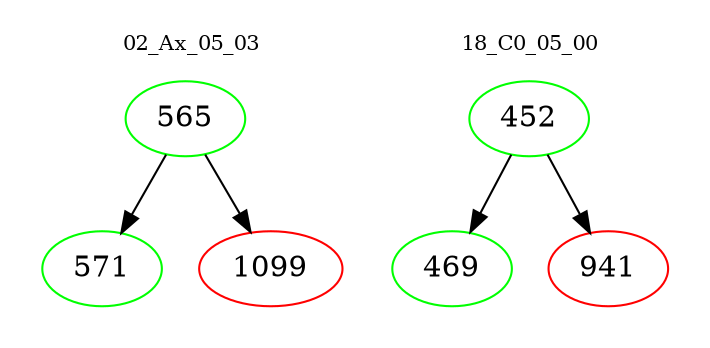 digraph{
subgraph cluster_0 {
color = white
label = "02_Ax_05_03";
fontsize=10;
T0_565 [label="565", color="green"]
T0_565 -> T0_571 [color="black"]
T0_571 [label="571", color="green"]
T0_565 -> T0_1099 [color="black"]
T0_1099 [label="1099", color="red"]
}
subgraph cluster_1 {
color = white
label = "18_C0_05_00";
fontsize=10;
T1_452 [label="452", color="green"]
T1_452 -> T1_469 [color="black"]
T1_469 [label="469", color="green"]
T1_452 -> T1_941 [color="black"]
T1_941 [label="941", color="red"]
}
}
